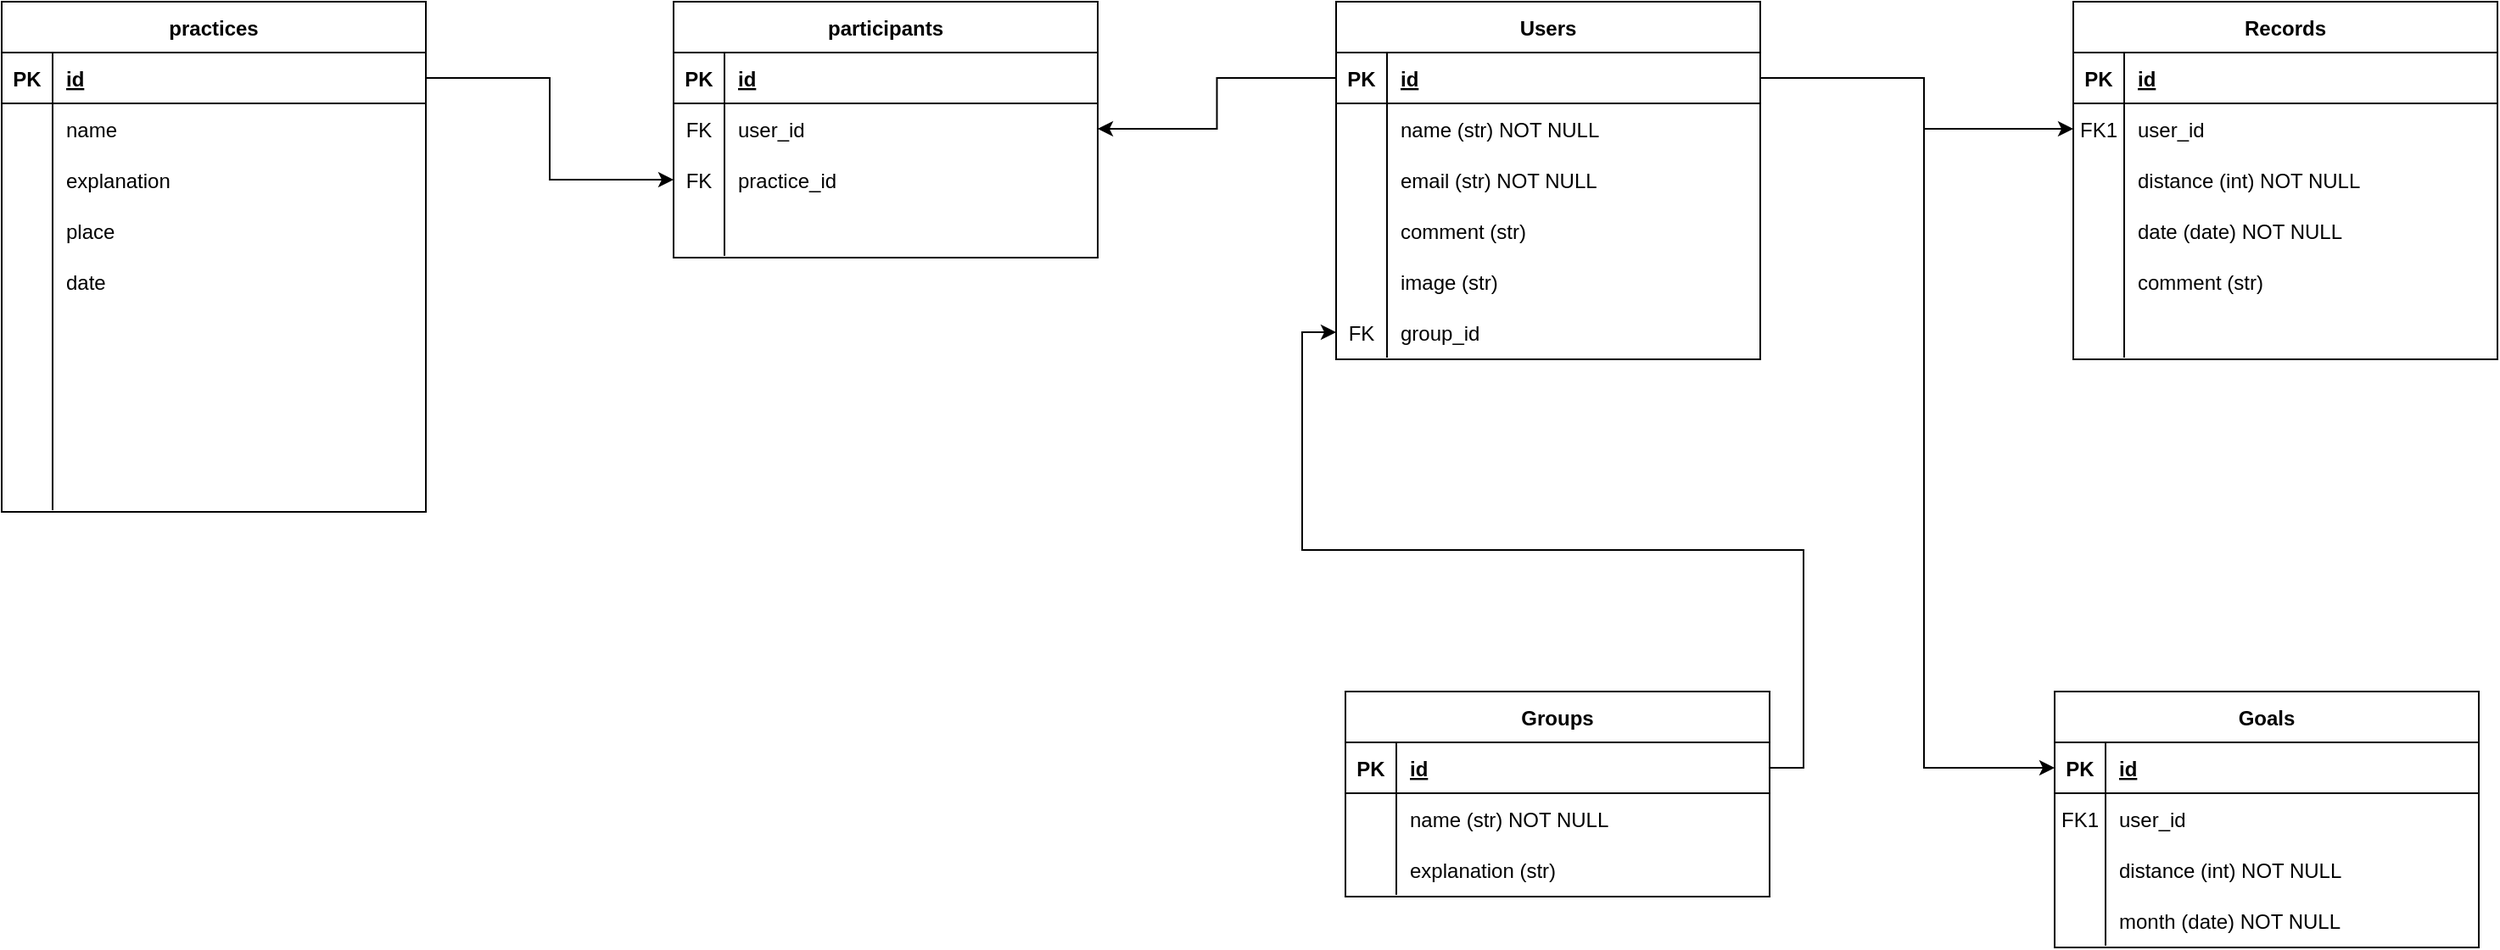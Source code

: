 <mxfile version="22.1.11" type="github">
  <diagram id="R2lEEEUBdFMjLlhIrx00" name="Page-1">
    <mxGraphModel dx="3804" dy="1182" grid="1" gridSize="11" guides="1" tooltips="1" connect="1" arrows="1" fold="1" page="1" pageScale="1" pageWidth="850" pageHeight="1100" math="0" shadow="0" extFonts="Permanent Marker^https://fonts.googleapis.com/css?family=Permanent+Marker">
      <root>
        <mxCell id="0" />
        <mxCell id="1" parent="0" />
        <mxCell id="zaGtOu3Hyy5V1kVFtfov-2" value="Groups" style="shape=table;startSize=30;container=1;collapsible=1;childLayout=tableLayout;fixedRows=1;rowLines=0;fontStyle=1;align=center;resizeLast=1;" parent="1" vertex="1">
          <mxGeometry x="99" y="550" width="250" height="121" as="geometry" />
        </mxCell>
        <mxCell id="zaGtOu3Hyy5V1kVFtfov-3" value="" style="shape=partialRectangle;collapsible=0;dropTarget=0;pointerEvents=0;fillColor=none;points=[[0,0.5],[1,0.5]];portConstraint=eastwest;top=0;left=0;right=0;bottom=1;" parent="zaGtOu3Hyy5V1kVFtfov-2" vertex="1">
          <mxGeometry y="30" width="250" height="30" as="geometry" />
        </mxCell>
        <mxCell id="zaGtOu3Hyy5V1kVFtfov-4" value="PK" style="shape=partialRectangle;overflow=hidden;connectable=0;fillColor=none;top=0;left=0;bottom=0;right=0;fontStyle=1;" parent="zaGtOu3Hyy5V1kVFtfov-3" vertex="1">
          <mxGeometry width="30" height="30" as="geometry">
            <mxRectangle width="30" height="30" as="alternateBounds" />
          </mxGeometry>
        </mxCell>
        <mxCell id="zaGtOu3Hyy5V1kVFtfov-5" value="id" style="shape=partialRectangle;overflow=hidden;connectable=0;fillColor=none;top=0;left=0;bottom=0;right=0;align=left;spacingLeft=6;fontStyle=5;" parent="zaGtOu3Hyy5V1kVFtfov-3" vertex="1">
          <mxGeometry x="30" width="220" height="30" as="geometry">
            <mxRectangle width="220" height="30" as="alternateBounds" />
          </mxGeometry>
        </mxCell>
        <mxCell id="zaGtOu3Hyy5V1kVFtfov-6" value="" style="shape=partialRectangle;collapsible=0;dropTarget=0;pointerEvents=0;fillColor=none;points=[[0,0.5],[1,0.5]];portConstraint=eastwest;top=0;left=0;right=0;bottom=0;" parent="zaGtOu3Hyy5V1kVFtfov-2" vertex="1">
          <mxGeometry y="60" width="250" height="30" as="geometry" />
        </mxCell>
        <mxCell id="zaGtOu3Hyy5V1kVFtfov-7" value="" style="shape=partialRectangle;overflow=hidden;connectable=0;fillColor=none;top=0;left=0;bottom=0;right=0;" parent="zaGtOu3Hyy5V1kVFtfov-6" vertex="1">
          <mxGeometry width="30" height="30" as="geometry">
            <mxRectangle width="30" height="30" as="alternateBounds" />
          </mxGeometry>
        </mxCell>
        <mxCell id="zaGtOu3Hyy5V1kVFtfov-8" value="name (str) NOT NULL" style="shape=partialRectangle;overflow=hidden;connectable=0;fillColor=none;top=0;left=0;bottom=0;right=0;align=left;spacingLeft=6;" parent="zaGtOu3Hyy5V1kVFtfov-6" vertex="1">
          <mxGeometry x="30" width="220" height="30" as="geometry">
            <mxRectangle width="220" height="30" as="alternateBounds" />
          </mxGeometry>
        </mxCell>
        <mxCell id="zaGtOu3Hyy5V1kVFtfov-9" value="" style="shape=partialRectangle;collapsible=0;dropTarget=0;pointerEvents=0;fillColor=none;points=[[0,0.5],[1,0.5]];portConstraint=eastwest;top=0;left=0;right=0;bottom=0;" parent="zaGtOu3Hyy5V1kVFtfov-2" vertex="1">
          <mxGeometry y="90" width="250" height="30" as="geometry" />
        </mxCell>
        <mxCell id="zaGtOu3Hyy5V1kVFtfov-10" value="" style="shape=partialRectangle;overflow=hidden;connectable=0;fillColor=none;top=0;left=0;bottom=0;right=0;" parent="zaGtOu3Hyy5V1kVFtfov-9" vertex="1">
          <mxGeometry width="30" height="30" as="geometry">
            <mxRectangle width="30" height="30" as="alternateBounds" />
          </mxGeometry>
        </mxCell>
        <mxCell id="zaGtOu3Hyy5V1kVFtfov-11" value="explanation (str)" style="shape=partialRectangle;overflow=hidden;connectable=0;fillColor=none;top=0;left=0;bottom=0;right=0;align=left;spacingLeft=6;" parent="zaGtOu3Hyy5V1kVFtfov-9" vertex="1">
          <mxGeometry x="30" width="220" height="30" as="geometry">
            <mxRectangle width="220" height="30" as="alternateBounds" />
          </mxGeometry>
        </mxCell>
        <mxCell id="zaGtOu3Hyy5V1kVFtfov-21" value="Goals" style="shape=table;startSize=30;container=1;collapsible=1;childLayout=tableLayout;fixedRows=1;rowLines=0;fontStyle=1;align=center;resizeLast=1;" parent="1" vertex="1">
          <mxGeometry x="517" y="550" width="250" height="151" as="geometry" />
        </mxCell>
        <mxCell id="zaGtOu3Hyy5V1kVFtfov-22" value="" style="shape=partialRectangle;collapsible=0;dropTarget=0;pointerEvents=0;fillColor=none;points=[[0,0.5],[1,0.5]];portConstraint=eastwest;top=0;left=0;right=0;bottom=1;" parent="zaGtOu3Hyy5V1kVFtfov-21" vertex="1">
          <mxGeometry y="30" width="250" height="30" as="geometry" />
        </mxCell>
        <mxCell id="zaGtOu3Hyy5V1kVFtfov-23" value="PK" style="shape=partialRectangle;overflow=hidden;connectable=0;fillColor=none;top=0;left=0;bottom=0;right=0;fontStyle=1;" parent="zaGtOu3Hyy5V1kVFtfov-22" vertex="1">
          <mxGeometry width="30" height="30" as="geometry">
            <mxRectangle width="30" height="30" as="alternateBounds" />
          </mxGeometry>
        </mxCell>
        <mxCell id="zaGtOu3Hyy5V1kVFtfov-24" value="id" style="shape=partialRectangle;overflow=hidden;connectable=0;fillColor=none;top=0;left=0;bottom=0;right=0;align=left;spacingLeft=6;fontStyle=5;" parent="zaGtOu3Hyy5V1kVFtfov-22" vertex="1">
          <mxGeometry x="30" width="220" height="30" as="geometry">
            <mxRectangle width="220" height="30" as="alternateBounds" />
          </mxGeometry>
        </mxCell>
        <mxCell id="zaGtOu3Hyy5V1kVFtfov-25" value="" style="shape=partialRectangle;collapsible=0;dropTarget=0;pointerEvents=0;fillColor=none;points=[[0,0.5],[1,0.5]];portConstraint=eastwest;top=0;left=0;right=0;bottom=0;" parent="zaGtOu3Hyy5V1kVFtfov-21" vertex="1">
          <mxGeometry y="60" width="250" height="30" as="geometry" />
        </mxCell>
        <mxCell id="zaGtOu3Hyy5V1kVFtfov-26" value="FK1" style="shape=partialRectangle;overflow=hidden;connectable=0;fillColor=none;top=0;left=0;bottom=0;right=0;" parent="zaGtOu3Hyy5V1kVFtfov-25" vertex="1">
          <mxGeometry width="30" height="30" as="geometry">
            <mxRectangle width="30" height="30" as="alternateBounds" />
          </mxGeometry>
        </mxCell>
        <mxCell id="zaGtOu3Hyy5V1kVFtfov-27" value="user_id " style="shape=partialRectangle;overflow=hidden;connectable=0;fillColor=none;top=0;left=0;bottom=0;right=0;align=left;spacingLeft=6;" parent="zaGtOu3Hyy5V1kVFtfov-25" vertex="1">
          <mxGeometry x="30" width="220" height="30" as="geometry">
            <mxRectangle width="220" height="30" as="alternateBounds" />
          </mxGeometry>
        </mxCell>
        <mxCell id="zaGtOu3Hyy5V1kVFtfov-28" value="" style="shape=partialRectangle;collapsible=0;dropTarget=0;pointerEvents=0;fillColor=none;points=[[0,0.5],[1,0.5]];portConstraint=eastwest;top=0;left=0;right=0;bottom=0;" parent="zaGtOu3Hyy5V1kVFtfov-21" vertex="1">
          <mxGeometry y="90" width="250" height="30" as="geometry" />
        </mxCell>
        <mxCell id="zaGtOu3Hyy5V1kVFtfov-29" value="" style="shape=partialRectangle;overflow=hidden;connectable=0;fillColor=none;top=0;left=0;bottom=0;right=0;" parent="zaGtOu3Hyy5V1kVFtfov-28" vertex="1">
          <mxGeometry width="30" height="30" as="geometry">
            <mxRectangle width="30" height="30" as="alternateBounds" />
          </mxGeometry>
        </mxCell>
        <mxCell id="zaGtOu3Hyy5V1kVFtfov-30" value="distance (int) NOT NULL" style="shape=partialRectangle;overflow=hidden;connectable=0;fillColor=none;top=0;left=0;bottom=0;right=0;align=left;spacingLeft=6;" parent="zaGtOu3Hyy5V1kVFtfov-28" vertex="1">
          <mxGeometry x="30" width="220" height="30" as="geometry">
            <mxRectangle width="220" height="30" as="alternateBounds" />
          </mxGeometry>
        </mxCell>
        <mxCell id="zaGtOu3Hyy5V1kVFtfov-105" value="" style="shape=partialRectangle;collapsible=0;dropTarget=0;pointerEvents=0;fillColor=none;points=[[0,0.5],[1,0.5]];portConstraint=eastwest;top=0;left=0;right=0;bottom=0;" parent="zaGtOu3Hyy5V1kVFtfov-21" vertex="1">
          <mxGeometry y="120" width="250" height="30" as="geometry" />
        </mxCell>
        <mxCell id="zaGtOu3Hyy5V1kVFtfov-106" value="" style="shape=partialRectangle;overflow=hidden;connectable=0;fillColor=none;top=0;left=0;bottom=0;right=0;" parent="zaGtOu3Hyy5V1kVFtfov-105" vertex="1">
          <mxGeometry width="30" height="30" as="geometry">
            <mxRectangle width="30" height="30" as="alternateBounds" />
          </mxGeometry>
        </mxCell>
        <mxCell id="zaGtOu3Hyy5V1kVFtfov-107" value="month (date) NOT NULL" style="shape=partialRectangle;overflow=hidden;connectable=0;fillColor=none;top=0;left=0;bottom=0;right=0;align=left;spacingLeft=6;" parent="zaGtOu3Hyy5V1kVFtfov-105" vertex="1">
          <mxGeometry x="30" width="220" height="30" as="geometry">
            <mxRectangle width="220" height="30" as="alternateBounds" />
          </mxGeometry>
        </mxCell>
        <mxCell id="zaGtOu3Hyy5V1kVFtfov-31" value="Users" style="shape=table;startSize=30;container=1;collapsible=1;childLayout=tableLayout;fixedRows=1;rowLines=0;fontStyle=1;align=center;resizeLast=1;" parent="1" vertex="1">
          <mxGeometry x="93.5" y="143" width="250" height="211" as="geometry" />
        </mxCell>
        <mxCell id="zaGtOu3Hyy5V1kVFtfov-32" value="" style="shape=partialRectangle;collapsible=0;dropTarget=0;pointerEvents=0;fillColor=none;points=[[0,0.5],[1,0.5]];portConstraint=eastwest;top=0;left=0;right=0;bottom=1;" parent="zaGtOu3Hyy5V1kVFtfov-31" vertex="1">
          <mxGeometry y="30" width="250" height="30" as="geometry" />
        </mxCell>
        <mxCell id="zaGtOu3Hyy5V1kVFtfov-33" value="PK" style="shape=partialRectangle;overflow=hidden;connectable=0;fillColor=none;top=0;left=0;bottom=0;right=0;fontStyle=1;" parent="zaGtOu3Hyy5V1kVFtfov-32" vertex="1">
          <mxGeometry width="30" height="30" as="geometry">
            <mxRectangle width="30" height="30" as="alternateBounds" />
          </mxGeometry>
        </mxCell>
        <mxCell id="zaGtOu3Hyy5V1kVFtfov-34" value="id" style="shape=partialRectangle;overflow=hidden;connectable=0;fillColor=none;top=0;left=0;bottom=0;right=0;align=left;spacingLeft=6;fontStyle=5;" parent="zaGtOu3Hyy5V1kVFtfov-32" vertex="1">
          <mxGeometry x="30" width="220" height="30" as="geometry">
            <mxRectangle width="220" height="30" as="alternateBounds" />
          </mxGeometry>
        </mxCell>
        <mxCell id="zaGtOu3Hyy5V1kVFtfov-35" value="" style="shape=partialRectangle;collapsible=0;dropTarget=0;pointerEvents=0;fillColor=none;points=[[0,0.5],[1,0.5]];portConstraint=eastwest;top=0;left=0;right=0;bottom=0;" parent="zaGtOu3Hyy5V1kVFtfov-31" vertex="1">
          <mxGeometry y="60" width="250" height="30" as="geometry" />
        </mxCell>
        <mxCell id="zaGtOu3Hyy5V1kVFtfov-36" value="" style="shape=partialRectangle;overflow=hidden;connectable=0;fillColor=none;top=0;left=0;bottom=0;right=0;" parent="zaGtOu3Hyy5V1kVFtfov-35" vertex="1">
          <mxGeometry width="30" height="30" as="geometry">
            <mxRectangle width="30" height="30" as="alternateBounds" />
          </mxGeometry>
        </mxCell>
        <mxCell id="zaGtOu3Hyy5V1kVFtfov-37" value="name (str) NOT NULL" style="shape=partialRectangle;overflow=hidden;connectable=0;fillColor=none;top=0;left=0;bottom=0;right=0;align=left;spacingLeft=6;" parent="zaGtOu3Hyy5V1kVFtfov-35" vertex="1">
          <mxGeometry x="30" width="220" height="30" as="geometry">
            <mxRectangle width="220" height="30" as="alternateBounds" />
          </mxGeometry>
        </mxCell>
        <mxCell id="zaGtOu3Hyy5V1kVFtfov-38" value="" style="shape=partialRectangle;collapsible=0;dropTarget=0;pointerEvents=0;fillColor=none;points=[[0,0.5],[1,0.5]];portConstraint=eastwest;top=0;left=0;right=0;bottom=0;" parent="zaGtOu3Hyy5V1kVFtfov-31" vertex="1">
          <mxGeometry y="90" width="250" height="30" as="geometry" />
        </mxCell>
        <mxCell id="zaGtOu3Hyy5V1kVFtfov-39" value="" style="shape=partialRectangle;overflow=hidden;connectable=0;fillColor=none;top=0;left=0;bottom=0;right=0;" parent="zaGtOu3Hyy5V1kVFtfov-38" vertex="1">
          <mxGeometry width="30" height="30" as="geometry">
            <mxRectangle width="30" height="30" as="alternateBounds" />
          </mxGeometry>
        </mxCell>
        <mxCell id="zaGtOu3Hyy5V1kVFtfov-40" value="email (str) NOT NULL" style="shape=partialRectangle;overflow=hidden;connectable=0;fillColor=none;top=0;left=0;bottom=0;right=0;align=left;spacingLeft=6;" parent="zaGtOu3Hyy5V1kVFtfov-38" vertex="1">
          <mxGeometry x="30" width="220" height="30" as="geometry">
            <mxRectangle width="220" height="30" as="alternateBounds" />
          </mxGeometry>
        </mxCell>
        <mxCell id="zaGtOu3Hyy5V1kVFtfov-51" style="shape=partialRectangle;collapsible=0;dropTarget=0;pointerEvents=0;fillColor=none;points=[[0,0.5],[1,0.5]];portConstraint=eastwest;top=0;left=0;right=0;bottom=0;" parent="zaGtOu3Hyy5V1kVFtfov-31" vertex="1">
          <mxGeometry y="120" width="250" height="30" as="geometry" />
        </mxCell>
        <mxCell id="zaGtOu3Hyy5V1kVFtfov-52" style="shape=partialRectangle;overflow=hidden;connectable=0;fillColor=none;top=0;left=0;bottom=0;right=0;" parent="zaGtOu3Hyy5V1kVFtfov-51" vertex="1">
          <mxGeometry width="30" height="30" as="geometry">
            <mxRectangle width="30" height="30" as="alternateBounds" />
          </mxGeometry>
        </mxCell>
        <mxCell id="zaGtOu3Hyy5V1kVFtfov-53" value="comment (str)" style="shape=partialRectangle;overflow=hidden;connectable=0;fillColor=none;top=0;left=0;bottom=0;right=0;align=left;spacingLeft=6;" parent="zaGtOu3Hyy5V1kVFtfov-51" vertex="1">
          <mxGeometry x="30" width="220" height="30" as="geometry">
            <mxRectangle width="220" height="30" as="alternateBounds" />
          </mxGeometry>
        </mxCell>
        <mxCell id="zaGtOu3Hyy5V1kVFtfov-54" style="shape=partialRectangle;collapsible=0;dropTarget=0;pointerEvents=0;fillColor=none;points=[[0,0.5],[1,0.5]];portConstraint=eastwest;top=0;left=0;right=0;bottom=0;" parent="zaGtOu3Hyy5V1kVFtfov-31" vertex="1">
          <mxGeometry y="150" width="250" height="30" as="geometry" />
        </mxCell>
        <mxCell id="zaGtOu3Hyy5V1kVFtfov-55" style="shape=partialRectangle;overflow=hidden;connectable=0;fillColor=none;top=0;left=0;bottom=0;right=0;" parent="zaGtOu3Hyy5V1kVFtfov-54" vertex="1">
          <mxGeometry width="30" height="30" as="geometry">
            <mxRectangle width="30" height="30" as="alternateBounds" />
          </mxGeometry>
        </mxCell>
        <mxCell id="zaGtOu3Hyy5V1kVFtfov-56" value="image (str) " style="shape=partialRectangle;overflow=hidden;connectable=0;fillColor=none;top=0;left=0;bottom=0;right=0;align=left;spacingLeft=6;" parent="zaGtOu3Hyy5V1kVFtfov-54" vertex="1">
          <mxGeometry x="30" width="220" height="30" as="geometry">
            <mxRectangle width="220" height="30" as="alternateBounds" />
          </mxGeometry>
        </mxCell>
        <mxCell id="zaGtOu3Hyy5V1kVFtfov-100" style="shape=partialRectangle;collapsible=0;dropTarget=0;pointerEvents=0;fillColor=none;points=[[0,0.5],[1,0.5]];portConstraint=eastwest;top=0;left=0;right=0;bottom=0;" parent="zaGtOu3Hyy5V1kVFtfov-31" vertex="1">
          <mxGeometry y="180" width="250" height="30" as="geometry" />
        </mxCell>
        <mxCell id="zaGtOu3Hyy5V1kVFtfov-101" value="FK" style="shape=partialRectangle;overflow=hidden;connectable=0;fillColor=none;top=0;left=0;bottom=0;right=0;" parent="zaGtOu3Hyy5V1kVFtfov-100" vertex="1">
          <mxGeometry width="30" height="30" as="geometry">
            <mxRectangle width="30" height="30" as="alternateBounds" />
          </mxGeometry>
        </mxCell>
        <mxCell id="zaGtOu3Hyy5V1kVFtfov-102" value="group_id" style="shape=partialRectangle;overflow=hidden;connectable=0;fillColor=none;top=0;left=0;bottom=0;right=0;align=left;spacingLeft=6;" parent="zaGtOu3Hyy5V1kVFtfov-100" vertex="1">
          <mxGeometry x="30" width="220" height="30" as="geometry">
            <mxRectangle width="220" height="30" as="alternateBounds" />
          </mxGeometry>
        </mxCell>
        <mxCell id="zaGtOu3Hyy5V1kVFtfov-41" value="Records" style="shape=table;startSize=30;container=1;collapsible=1;childLayout=tableLayout;fixedRows=1;rowLines=0;fontStyle=1;align=center;resizeLast=1;" parent="1" vertex="1">
          <mxGeometry x="528" y="143" width="250" height="211" as="geometry" />
        </mxCell>
        <mxCell id="zaGtOu3Hyy5V1kVFtfov-42" value="" style="shape=partialRectangle;collapsible=0;dropTarget=0;pointerEvents=0;fillColor=none;points=[[0,0.5],[1,0.5]];portConstraint=eastwest;top=0;left=0;right=0;bottom=1;" parent="zaGtOu3Hyy5V1kVFtfov-41" vertex="1">
          <mxGeometry y="30" width="250" height="30" as="geometry" />
        </mxCell>
        <mxCell id="zaGtOu3Hyy5V1kVFtfov-43" value="PK" style="shape=partialRectangle;overflow=hidden;connectable=0;fillColor=none;top=0;left=0;bottom=0;right=0;fontStyle=1;" parent="zaGtOu3Hyy5V1kVFtfov-42" vertex="1">
          <mxGeometry width="30" height="30" as="geometry">
            <mxRectangle width="30" height="30" as="alternateBounds" />
          </mxGeometry>
        </mxCell>
        <mxCell id="zaGtOu3Hyy5V1kVFtfov-44" value="id" style="shape=partialRectangle;overflow=hidden;connectable=0;fillColor=none;top=0;left=0;bottom=0;right=0;align=left;spacingLeft=6;fontStyle=5;" parent="zaGtOu3Hyy5V1kVFtfov-42" vertex="1">
          <mxGeometry x="30" width="220" height="30" as="geometry">
            <mxRectangle width="220" height="30" as="alternateBounds" />
          </mxGeometry>
        </mxCell>
        <mxCell id="zaGtOu3Hyy5V1kVFtfov-60" style="shape=partialRectangle;collapsible=0;dropTarget=0;pointerEvents=0;fillColor=none;points=[[0,0.5],[1,0.5]];portConstraint=eastwest;top=0;left=0;right=0;bottom=0;" parent="zaGtOu3Hyy5V1kVFtfov-41" vertex="1">
          <mxGeometry y="60" width="250" height="30" as="geometry" />
        </mxCell>
        <mxCell id="zaGtOu3Hyy5V1kVFtfov-61" value="FK1" style="shape=partialRectangle;overflow=hidden;connectable=0;fillColor=none;top=0;left=0;bottom=0;right=0;" parent="zaGtOu3Hyy5V1kVFtfov-60" vertex="1">
          <mxGeometry width="30" height="30" as="geometry">
            <mxRectangle width="30" height="30" as="alternateBounds" />
          </mxGeometry>
        </mxCell>
        <mxCell id="zaGtOu3Hyy5V1kVFtfov-62" value="user_id" style="shape=partialRectangle;overflow=hidden;connectable=0;fillColor=none;top=0;left=0;bottom=0;right=0;align=left;spacingLeft=6;" parent="zaGtOu3Hyy5V1kVFtfov-60" vertex="1">
          <mxGeometry x="30" width="220" height="30" as="geometry">
            <mxRectangle width="220" height="30" as="alternateBounds" />
          </mxGeometry>
        </mxCell>
        <mxCell id="zaGtOu3Hyy5V1kVFtfov-92" style="shape=partialRectangle;collapsible=0;dropTarget=0;pointerEvents=0;fillColor=none;points=[[0,0.5],[1,0.5]];portConstraint=eastwest;top=0;left=0;right=0;bottom=0;" parent="zaGtOu3Hyy5V1kVFtfov-41" vertex="1">
          <mxGeometry y="90" width="250" height="30" as="geometry" />
        </mxCell>
        <mxCell id="zaGtOu3Hyy5V1kVFtfov-93" value="" style="shape=partialRectangle;overflow=hidden;connectable=0;fillColor=none;top=0;left=0;bottom=0;right=0;" parent="zaGtOu3Hyy5V1kVFtfov-92" vertex="1">
          <mxGeometry width="30" height="30" as="geometry">
            <mxRectangle width="30" height="30" as="alternateBounds" />
          </mxGeometry>
        </mxCell>
        <mxCell id="zaGtOu3Hyy5V1kVFtfov-94" value="distance (int) NOT NULL" style="shape=partialRectangle;overflow=hidden;connectable=0;fillColor=none;top=0;left=0;bottom=0;right=0;align=left;spacingLeft=6;" parent="zaGtOu3Hyy5V1kVFtfov-92" vertex="1">
          <mxGeometry x="30" width="220" height="30" as="geometry">
            <mxRectangle width="220" height="30" as="alternateBounds" />
          </mxGeometry>
        </mxCell>
        <mxCell id="zaGtOu3Hyy5V1kVFtfov-89" style="shape=partialRectangle;collapsible=0;dropTarget=0;pointerEvents=0;fillColor=none;points=[[0,0.5],[1,0.5]];portConstraint=eastwest;top=0;left=0;right=0;bottom=0;" parent="zaGtOu3Hyy5V1kVFtfov-41" vertex="1">
          <mxGeometry y="120" width="250" height="30" as="geometry" />
        </mxCell>
        <mxCell id="zaGtOu3Hyy5V1kVFtfov-90" value="" style="shape=partialRectangle;overflow=hidden;connectable=0;fillColor=none;top=0;left=0;bottom=0;right=0;" parent="zaGtOu3Hyy5V1kVFtfov-89" vertex="1">
          <mxGeometry width="30" height="30" as="geometry">
            <mxRectangle width="30" height="30" as="alternateBounds" />
          </mxGeometry>
        </mxCell>
        <mxCell id="zaGtOu3Hyy5V1kVFtfov-91" value="date (date) NOT NULL" style="shape=partialRectangle;overflow=hidden;connectable=0;fillColor=none;top=0;left=0;bottom=0;right=0;align=left;spacingLeft=6;" parent="zaGtOu3Hyy5V1kVFtfov-89" vertex="1">
          <mxGeometry x="30" width="220" height="30" as="geometry">
            <mxRectangle width="220" height="30" as="alternateBounds" />
          </mxGeometry>
        </mxCell>
        <mxCell id="zaGtOu3Hyy5V1kVFtfov-95" value="" style="shape=partialRectangle;collapsible=0;dropTarget=0;pointerEvents=0;fillColor=none;points=[[0,0.5],[1,0.5]];portConstraint=eastwest;top=0;left=0;right=0;bottom=0;" parent="zaGtOu3Hyy5V1kVFtfov-41" vertex="1">
          <mxGeometry y="150" width="250" height="30" as="geometry" />
        </mxCell>
        <mxCell id="zaGtOu3Hyy5V1kVFtfov-96" value="" style="shape=partialRectangle;overflow=hidden;connectable=0;fillColor=none;top=0;left=0;bottom=0;right=0;" parent="zaGtOu3Hyy5V1kVFtfov-95" vertex="1">
          <mxGeometry width="30" height="30" as="geometry">
            <mxRectangle width="30" height="30" as="alternateBounds" />
          </mxGeometry>
        </mxCell>
        <mxCell id="zaGtOu3Hyy5V1kVFtfov-97" value="comment (str)" style="shape=partialRectangle;overflow=hidden;connectable=0;fillColor=none;top=0;left=0;bottom=0;right=0;align=left;spacingLeft=6;" parent="zaGtOu3Hyy5V1kVFtfov-95" vertex="1">
          <mxGeometry x="30" width="220" height="30" as="geometry">
            <mxRectangle width="220" height="30" as="alternateBounds" />
          </mxGeometry>
        </mxCell>
        <mxCell id="zaGtOu3Hyy5V1kVFtfov-48" value="" style="shape=partialRectangle;collapsible=0;dropTarget=0;pointerEvents=0;fillColor=none;points=[[0,0.5],[1,0.5]];portConstraint=eastwest;top=0;left=0;right=0;bottom=0;" parent="zaGtOu3Hyy5V1kVFtfov-41" vertex="1">
          <mxGeometry y="180" width="250" height="30" as="geometry" />
        </mxCell>
        <mxCell id="zaGtOu3Hyy5V1kVFtfov-49" value="" style="shape=partialRectangle;overflow=hidden;connectable=0;fillColor=none;top=0;left=0;bottom=0;right=0;" parent="zaGtOu3Hyy5V1kVFtfov-48" vertex="1">
          <mxGeometry width="30" height="30" as="geometry">
            <mxRectangle width="30" height="30" as="alternateBounds" />
          </mxGeometry>
        </mxCell>
        <mxCell id="zaGtOu3Hyy5V1kVFtfov-50" value="" style="shape=partialRectangle;overflow=hidden;connectable=0;fillColor=none;top=0;left=0;bottom=0;right=0;align=left;spacingLeft=6;" parent="zaGtOu3Hyy5V1kVFtfov-48" vertex="1">
          <mxGeometry x="30" width="220" height="30" as="geometry">
            <mxRectangle width="220" height="30" as="alternateBounds" />
          </mxGeometry>
        </mxCell>
        <mxCell id="zaGtOu3Hyy5V1kVFtfov-99" style="edgeStyle=orthogonalEdgeStyle;rounded=0;orthogonalLoop=1;jettySize=auto;html=1;exitX=1;exitY=0.5;exitDx=0;exitDy=0;entryX=0;entryY=0.5;entryDx=0;entryDy=0;" parent="1" source="zaGtOu3Hyy5V1kVFtfov-32" target="zaGtOu3Hyy5V1kVFtfov-60" edge="1">
          <mxGeometry relative="1" as="geometry">
            <Array as="points">
              <mxPoint x="440" y="188" />
              <mxPoint x="440" y="218" />
            </Array>
          </mxGeometry>
        </mxCell>
        <mxCell id="zaGtOu3Hyy5V1kVFtfov-103" style="edgeStyle=orthogonalEdgeStyle;rounded=0;orthogonalLoop=1;jettySize=auto;html=1;exitX=1;exitY=0.5;exitDx=0;exitDy=0;entryX=0;entryY=0.5;entryDx=0;entryDy=0;" parent="1" source="zaGtOu3Hyy5V1kVFtfov-3" target="zaGtOu3Hyy5V1kVFtfov-100" edge="1">
          <mxGeometry relative="1" as="geometry" />
        </mxCell>
        <mxCell id="zaGtOu3Hyy5V1kVFtfov-104" style="edgeStyle=orthogonalEdgeStyle;rounded=0;orthogonalLoop=1;jettySize=auto;html=1;exitX=1;exitY=0.5;exitDx=0;exitDy=0;entryX=0;entryY=0.5;entryDx=0;entryDy=0;" parent="1" source="zaGtOu3Hyy5V1kVFtfov-32" target="zaGtOu3Hyy5V1kVFtfov-22" edge="1">
          <mxGeometry relative="1" as="geometry">
            <Array as="points">
              <mxPoint x="440" y="188" />
              <mxPoint x="440" y="595" />
            </Array>
          </mxGeometry>
        </mxCell>
        <mxCell id="NvmYe_ajFjA_gt9XIe4t-1" value="practices" style="shape=table;startSize=30;container=1;collapsible=1;childLayout=tableLayout;fixedRows=1;rowLines=0;fontStyle=1;align=center;resizeLast=1;" vertex="1" parent="1">
          <mxGeometry x="-693" y="143" width="250" height="301" as="geometry" />
        </mxCell>
        <mxCell id="NvmYe_ajFjA_gt9XIe4t-2" value="" style="shape=partialRectangle;collapsible=0;dropTarget=0;pointerEvents=0;fillColor=none;points=[[0,0.5],[1,0.5]];portConstraint=eastwest;top=0;left=0;right=0;bottom=1;" vertex="1" parent="NvmYe_ajFjA_gt9XIe4t-1">
          <mxGeometry y="30" width="250" height="30" as="geometry" />
        </mxCell>
        <mxCell id="NvmYe_ajFjA_gt9XIe4t-3" value="PK" style="shape=partialRectangle;overflow=hidden;connectable=0;fillColor=none;top=0;left=0;bottom=0;right=0;fontStyle=1;" vertex="1" parent="NvmYe_ajFjA_gt9XIe4t-2">
          <mxGeometry width="30" height="30" as="geometry">
            <mxRectangle width="30" height="30" as="alternateBounds" />
          </mxGeometry>
        </mxCell>
        <mxCell id="NvmYe_ajFjA_gt9XIe4t-4" value="id" style="shape=partialRectangle;overflow=hidden;connectable=0;fillColor=none;top=0;left=0;bottom=0;right=0;align=left;spacingLeft=6;fontStyle=5;" vertex="1" parent="NvmYe_ajFjA_gt9XIe4t-2">
          <mxGeometry x="30" width="220" height="30" as="geometry">
            <mxRectangle width="220" height="30" as="alternateBounds" />
          </mxGeometry>
        </mxCell>
        <mxCell id="NvmYe_ajFjA_gt9XIe4t-5" value="" style="shape=partialRectangle;collapsible=0;dropTarget=0;pointerEvents=0;fillColor=none;points=[[0,0.5],[1,0.5]];portConstraint=eastwest;top=0;left=0;right=0;bottom=0;" vertex="1" parent="NvmYe_ajFjA_gt9XIe4t-1">
          <mxGeometry y="60" width="250" height="30" as="geometry" />
        </mxCell>
        <mxCell id="NvmYe_ajFjA_gt9XIe4t-6" value="" style="shape=partialRectangle;overflow=hidden;connectable=0;fillColor=none;top=0;left=0;bottom=0;right=0;" vertex="1" parent="NvmYe_ajFjA_gt9XIe4t-5">
          <mxGeometry width="30" height="30" as="geometry">
            <mxRectangle width="30" height="30" as="alternateBounds" />
          </mxGeometry>
        </mxCell>
        <mxCell id="NvmYe_ajFjA_gt9XIe4t-7" value="name" style="shape=partialRectangle;overflow=hidden;connectable=0;fillColor=none;top=0;left=0;bottom=0;right=0;align=left;spacingLeft=6;" vertex="1" parent="NvmYe_ajFjA_gt9XIe4t-5">
          <mxGeometry x="30" width="220" height="30" as="geometry">
            <mxRectangle width="220" height="30" as="alternateBounds" />
          </mxGeometry>
        </mxCell>
        <mxCell id="NvmYe_ajFjA_gt9XIe4t-8" value="" style="shape=partialRectangle;collapsible=0;dropTarget=0;pointerEvents=0;fillColor=none;points=[[0,0.5],[1,0.5]];portConstraint=eastwest;top=0;left=0;right=0;bottom=0;" vertex="1" parent="NvmYe_ajFjA_gt9XIe4t-1">
          <mxGeometry y="90" width="250" height="30" as="geometry" />
        </mxCell>
        <mxCell id="NvmYe_ajFjA_gt9XIe4t-9" value="" style="shape=partialRectangle;overflow=hidden;connectable=0;fillColor=none;top=0;left=0;bottom=0;right=0;" vertex="1" parent="NvmYe_ajFjA_gt9XIe4t-8">
          <mxGeometry width="30" height="30" as="geometry">
            <mxRectangle width="30" height="30" as="alternateBounds" />
          </mxGeometry>
        </mxCell>
        <mxCell id="NvmYe_ajFjA_gt9XIe4t-10" value="explanation" style="shape=partialRectangle;overflow=hidden;connectable=0;fillColor=none;top=0;left=0;bottom=0;right=0;align=left;spacingLeft=6;" vertex="1" parent="NvmYe_ajFjA_gt9XIe4t-8">
          <mxGeometry x="30" width="220" height="30" as="geometry">
            <mxRectangle width="220" height="30" as="alternateBounds" />
          </mxGeometry>
        </mxCell>
        <mxCell id="NvmYe_ajFjA_gt9XIe4t-11" value="" style="shape=partialRectangle;collapsible=0;dropTarget=0;pointerEvents=0;fillColor=none;points=[[0,0.5],[1,0.5]];portConstraint=eastwest;top=0;left=0;right=0;bottom=0;" vertex="1" parent="NvmYe_ajFjA_gt9XIe4t-1">
          <mxGeometry y="120" width="250" height="30" as="geometry" />
        </mxCell>
        <mxCell id="NvmYe_ajFjA_gt9XIe4t-12" value="" style="shape=partialRectangle;overflow=hidden;connectable=0;fillColor=none;top=0;left=0;bottom=0;right=0;" vertex="1" parent="NvmYe_ajFjA_gt9XIe4t-11">
          <mxGeometry width="30" height="30" as="geometry">
            <mxRectangle width="30" height="30" as="alternateBounds" />
          </mxGeometry>
        </mxCell>
        <mxCell id="NvmYe_ajFjA_gt9XIe4t-13" value="place" style="shape=partialRectangle;overflow=hidden;connectable=0;fillColor=none;top=0;left=0;bottom=0;right=0;align=left;spacingLeft=6;" vertex="1" parent="NvmYe_ajFjA_gt9XIe4t-11">
          <mxGeometry x="30" width="220" height="30" as="geometry">
            <mxRectangle width="220" height="30" as="alternateBounds" />
          </mxGeometry>
        </mxCell>
        <mxCell id="NvmYe_ajFjA_gt9XIe4t-49" value="" style="shape=partialRectangle;collapsible=0;dropTarget=0;pointerEvents=0;fillColor=none;points=[[0,0.5],[1,0.5]];portConstraint=eastwest;top=0;left=0;right=0;bottom=0;" vertex="1" parent="NvmYe_ajFjA_gt9XIe4t-1">
          <mxGeometry y="150" width="250" height="30" as="geometry" />
        </mxCell>
        <mxCell id="NvmYe_ajFjA_gt9XIe4t-50" value="" style="shape=partialRectangle;overflow=hidden;connectable=0;fillColor=none;top=0;left=0;bottom=0;right=0;" vertex="1" parent="NvmYe_ajFjA_gt9XIe4t-49">
          <mxGeometry width="30" height="30" as="geometry">
            <mxRectangle width="30" height="30" as="alternateBounds" />
          </mxGeometry>
        </mxCell>
        <mxCell id="NvmYe_ajFjA_gt9XIe4t-51" value="date" style="shape=partialRectangle;overflow=hidden;connectable=0;fillColor=none;top=0;left=0;bottom=0;right=0;align=left;spacingLeft=6;" vertex="1" parent="NvmYe_ajFjA_gt9XIe4t-49">
          <mxGeometry x="30" width="220" height="30" as="geometry">
            <mxRectangle width="220" height="30" as="alternateBounds" />
          </mxGeometry>
        </mxCell>
        <mxCell id="NvmYe_ajFjA_gt9XIe4t-52" value="" style="shape=partialRectangle;collapsible=0;dropTarget=0;pointerEvents=0;fillColor=none;points=[[0,0.5],[1,0.5]];portConstraint=eastwest;top=0;left=0;right=0;bottom=0;" vertex="1" parent="NvmYe_ajFjA_gt9XIe4t-1">
          <mxGeometry y="180" width="250" height="30" as="geometry" />
        </mxCell>
        <mxCell id="NvmYe_ajFjA_gt9XIe4t-53" value="" style="shape=partialRectangle;overflow=hidden;connectable=0;fillColor=none;top=0;left=0;bottom=0;right=0;" vertex="1" parent="NvmYe_ajFjA_gt9XIe4t-52">
          <mxGeometry width="30" height="30" as="geometry">
            <mxRectangle width="30" height="30" as="alternateBounds" />
          </mxGeometry>
        </mxCell>
        <mxCell id="NvmYe_ajFjA_gt9XIe4t-54" value="" style="shape=partialRectangle;overflow=hidden;connectable=0;fillColor=none;top=0;left=0;bottom=0;right=0;align=left;spacingLeft=6;" vertex="1" parent="NvmYe_ajFjA_gt9XIe4t-52">
          <mxGeometry x="30" width="220" height="30" as="geometry">
            <mxRectangle width="220" height="30" as="alternateBounds" />
          </mxGeometry>
        </mxCell>
        <mxCell id="NvmYe_ajFjA_gt9XIe4t-55" value="" style="shape=partialRectangle;collapsible=0;dropTarget=0;pointerEvents=0;fillColor=none;points=[[0,0.5],[1,0.5]];portConstraint=eastwest;top=0;left=0;right=0;bottom=0;" vertex="1" parent="NvmYe_ajFjA_gt9XIe4t-1">
          <mxGeometry y="210" width="250" height="30" as="geometry" />
        </mxCell>
        <mxCell id="NvmYe_ajFjA_gt9XIe4t-56" value="" style="shape=partialRectangle;overflow=hidden;connectable=0;fillColor=none;top=0;left=0;bottom=0;right=0;" vertex="1" parent="NvmYe_ajFjA_gt9XIe4t-55">
          <mxGeometry width="30" height="30" as="geometry">
            <mxRectangle width="30" height="30" as="alternateBounds" />
          </mxGeometry>
        </mxCell>
        <mxCell id="NvmYe_ajFjA_gt9XIe4t-57" value="" style="shape=partialRectangle;overflow=hidden;connectable=0;fillColor=none;top=0;left=0;bottom=0;right=0;align=left;spacingLeft=6;" vertex="1" parent="NvmYe_ajFjA_gt9XIe4t-55">
          <mxGeometry x="30" width="220" height="30" as="geometry">
            <mxRectangle width="220" height="30" as="alternateBounds" />
          </mxGeometry>
        </mxCell>
        <mxCell id="NvmYe_ajFjA_gt9XIe4t-58" value="" style="shape=partialRectangle;collapsible=0;dropTarget=0;pointerEvents=0;fillColor=none;points=[[0,0.5],[1,0.5]];portConstraint=eastwest;top=0;left=0;right=0;bottom=0;" vertex="1" parent="NvmYe_ajFjA_gt9XIe4t-1">
          <mxGeometry y="240" width="250" height="30" as="geometry" />
        </mxCell>
        <mxCell id="NvmYe_ajFjA_gt9XIe4t-59" value="" style="shape=partialRectangle;overflow=hidden;connectable=0;fillColor=none;top=0;left=0;bottom=0;right=0;" vertex="1" parent="NvmYe_ajFjA_gt9XIe4t-58">
          <mxGeometry width="30" height="30" as="geometry">
            <mxRectangle width="30" height="30" as="alternateBounds" />
          </mxGeometry>
        </mxCell>
        <mxCell id="NvmYe_ajFjA_gt9XIe4t-60" value="" style="shape=partialRectangle;overflow=hidden;connectable=0;fillColor=none;top=0;left=0;bottom=0;right=0;align=left;spacingLeft=6;" vertex="1" parent="NvmYe_ajFjA_gt9XIe4t-58">
          <mxGeometry x="30" width="220" height="30" as="geometry">
            <mxRectangle width="220" height="30" as="alternateBounds" />
          </mxGeometry>
        </mxCell>
        <mxCell id="NvmYe_ajFjA_gt9XIe4t-61" value="" style="shape=partialRectangle;collapsible=0;dropTarget=0;pointerEvents=0;fillColor=none;points=[[0,0.5],[1,0.5]];portConstraint=eastwest;top=0;left=0;right=0;bottom=0;" vertex="1" parent="NvmYe_ajFjA_gt9XIe4t-1">
          <mxGeometry y="270" width="250" height="30" as="geometry" />
        </mxCell>
        <mxCell id="NvmYe_ajFjA_gt9XIe4t-62" value="" style="shape=partialRectangle;overflow=hidden;connectable=0;fillColor=none;top=0;left=0;bottom=0;right=0;" vertex="1" parent="NvmYe_ajFjA_gt9XIe4t-61">
          <mxGeometry width="30" height="30" as="geometry">
            <mxRectangle width="30" height="30" as="alternateBounds" />
          </mxGeometry>
        </mxCell>
        <mxCell id="NvmYe_ajFjA_gt9XIe4t-63" value="" style="shape=partialRectangle;overflow=hidden;connectable=0;fillColor=none;top=0;left=0;bottom=0;right=0;align=left;spacingLeft=6;" vertex="1" parent="NvmYe_ajFjA_gt9XIe4t-61">
          <mxGeometry x="30" width="220" height="30" as="geometry">
            <mxRectangle width="220" height="30" as="alternateBounds" />
          </mxGeometry>
        </mxCell>
        <mxCell id="NvmYe_ajFjA_gt9XIe4t-14" value="participants" style="shape=table;startSize=30;container=1;collapsible=1;childLayout=tableLayout;fixedRows=1;rowLines=0;fontStyle=1;align=center;resizeLast=1;" vertex="1" parent="1">
          <mxGeometry x="-297" y="143" width="250" height="151" as="geometry" />
        </mxCell>
        <mxCell id="NvmYe_ajFjA_gt9XIe4t-15" value="" style="shape=partialRectangle;collapsible=0;dropTarget=0;pointerEvents=0;fillColor=none;points=[[0,0.5],[1,0.5]];portConstraint=eastwest;top=0;left=0;right=0;bottom=1;" vertex="1" parent="NvmYe_ajFjA_gt9XIe4t-14">
          <mxGeometry y="30" width="250" height="30" as="geometry" />
        </mxCell>
        <mxCell id="NvmYe_ajFjA_gt9XIe4t-16" value="PK" style="shape=partialRectangle;overflow=hidden;connectable=0;fillColor=none;top=0;left=0;bottom=0;right=0;fontStyle=1;" vertex="1" parent="NvmYe_ajFjA_gt9XIe4t-15">
          <mxGeometry width="30" height="30" as="geometry">
            <mxRectangle width="30" height="30" as="alternateBounds" />
          </mxGeometry>
        </mxCell>
        <mxCell id="NvmYe_ajFjA_gt9XIe4t-17" value="id" style="shape=partialRectangle;overflow=hidden;connectable=0;fillColor=none;top=0;left=0;bottom=0;right=0;align=left;spacingLeft=6;fontStyle=5;" vertex="1" parent="NvmYe_ajFjA_gt9XIe4t-15">
          <mxGeometry x="30" width="220" height="30" as="geometry">
            <mxRectangle width="220" height="30" as="alternateBounds" />
          </mxGeometry>
        </mxCell>
        <mxCell id="NvmYe_ajFjA_gt9XIe4t-18" value="" style="shape=partialRectangle;collapsible=0;dropTarget=0;pointerEvents=0;fillColor=none;points=[[0,0.5],[1,0.5]];portConstraint=eastwest;top=0;left=0;right=0;bottom=0;" vertex="1" parent="NvmYe_ajFjA_gt9XIe4t-14">
          <mxGeometry y="60" width="250" height="30" as="geometry" />
        </mxCell>
        <mxCell id="NvmYe_ajFjA_gt9XIe4t-19" value="FK" style="shape=partialRectangle;overflow=hidden;connectable=0;fillColor=none;top=0;left=0;bottom=0;right=0;" vertex="1" parent="NvmYe_ajFjA_gt9XIe4t-18">
          <mxGeometry width="30" height="30" as="geometry">
            <mxRectangle width="30" height="30" as="alternateBounds" />
          </mxGeometry>
        </mxCell>
        <mxCell id="NvmYe_ajFjA_gt9XIe4t-20" value="user_id" style="shape=partialRectangle;overflow=hidden;connectable=0;fillColor=none;top=0;left=0;bottom=0;right=0;align=left;spacingLeft=6;" vertex="1" parent="NvmYe_ajFjA_gt9XIe4t-18">
          <mxGeometry x="30" width="220" height="30" as="geometry">
            <mxRectangle width="220" height="30" as="alternateBounds" />
          </mxGeometry>
        </mxCell>
        <mxCell id="NvmYe_ajFjA_gt9XIe4t-21" value="" style="shape=partialRectangle;collapsible=0;dropTarget=0;pointerEvents=0;fillColor=none;points=[[0,0.5],[1,0.5]];portConstraint=eastwest;top=0;left=0;right=0;bottom=0;" vertex="1" parent="NvmYe_ajFjA_gt9XIe4t-14">
          <mxGeometry y="90" width="250" height="30" as="geometry" />
        </mxCell>
        <mxCell id="NvmYe_ajFjA_gt9XIe4t-22" value="FK" style="shape=partialRectangle;overflow=hidden;connectable=0;fillColor=none;top=0;left=0;bottom=0;right=0;" vertex="1" parent="NvmYe_ajFjA_gt9XIe4t-21">
          <mxGeometry width="30" height="30" as="geometry">
            <mxRectangle width="30" height="30" as="alternateBounds" />
          </mxGeometry>
        </mxCell>
        <mxCell id="NvmYe_ajFjA_gt9XIe4t-23" value="practice_id" style="shape=partialRectangle;overflow=hidden;connectable=0;fillColor=none;top=0;left=0;bottom=0;right=0;align=left;spacingLeft=6;" vertex="1" parent="NvmYe_ajFjA_gt9XIe4t-21">
          <mxGeometry x="30" width="220" height="30" as="geometry">
            <mxRectangle width="220" height="30" as="alternateBounds" />
          </mxGeometry>
        </mxCell>
        <mxCell id="NvmYe_ajFjA_gt9XIe4t-24" value="" style="shape=partialRectangle;collapsible=0;dropTarget=0;pointerEvents=0;fillColor=none;points=[[0,0.5],[1,0.5]];portConstraint=eastwest;top=0;left=0;right=0;bottom=0;" vertex="1" parent="NvmYe_ajFjA_gt9XIe4t-14">
          <mxGeometry y="120" width="250" height="30" as="geometry" />
        </mxCell>
        <mxCell id="NvmYe_ajFjA_gt9XIe4t-25" value="" style="shape=partialRectangle;overflow=hidden;connectable=0;fillColor=none;top=0;left=0;bottom=0;right=0;" vertex="1" parent="NvmYe_ajFjA_gt9XIe4t-24">
          <mxGeometry width="30" height="30" as="geometry">
            <mxRectangle width="30" height="30" as="alternateBounds" />
          </mxGeometry>
        </mxCell>
        <mxCell id="NvmYe_ajFjA_gt9XIe4t-26" value="" style="shape=partialRectangle;overflow=hidden;connectable=0;fillColor=none;top=0;left=0;bottom=0;right=0;align=left;spacingLeft=6;" vertex="1" parent="NvmYe_ajFjA_gt9XIe4t-24">
          <mxGeometry x="30" width="220" height="30" as="geometry">
            <mxRectangle width="220" height="30" as="alternateBounds" />
          </mxGeometry>
        </mxCell>
        <mxCell id="NvmYe_ajFjA_gt9XIe4t-64" style="edgeStyle=orthogonalEdgeStyle;rounded=0;orthogonalLoop=1;jettySize=auto;html=1;exitX=1;exitY=0.5;exitDx=0;exitDy=0;entryX=0;entryY=0.5;entryDx=0;entryDy=0;" edge="1" parent="1" source="NvmYe_ajFjA_gt9XIe4t-2" target="NvmYe_ajFjA_gt9XIe4t-21">
          <mxGeometry relative="1" as="geometry" />
        </mxCell>
        <mxCell id="NvmYe_ajFjA_gt9XIe4t-65" style="edgeStyle=orthogonalEdgeStyle;rounded=0;orthogonalLoop=1;jettySize=auto;html=1;exitX=0;exitY=0.5;exitDx=0;exitDy=0;entryX=1;entryY=0.5;entryDx=0;entryDy=0;" edge="1" parent="1" source="zaGtOu3Hyy5V1kVFtfov-32" target="NvmYe_ajFjA_gt9XIe4t-18">
          <mxGeometry relative="1" as="geometry" />
        </mxCell>
      </root>
    </mxGraphModel>
  </diagram>
</mxfile>
